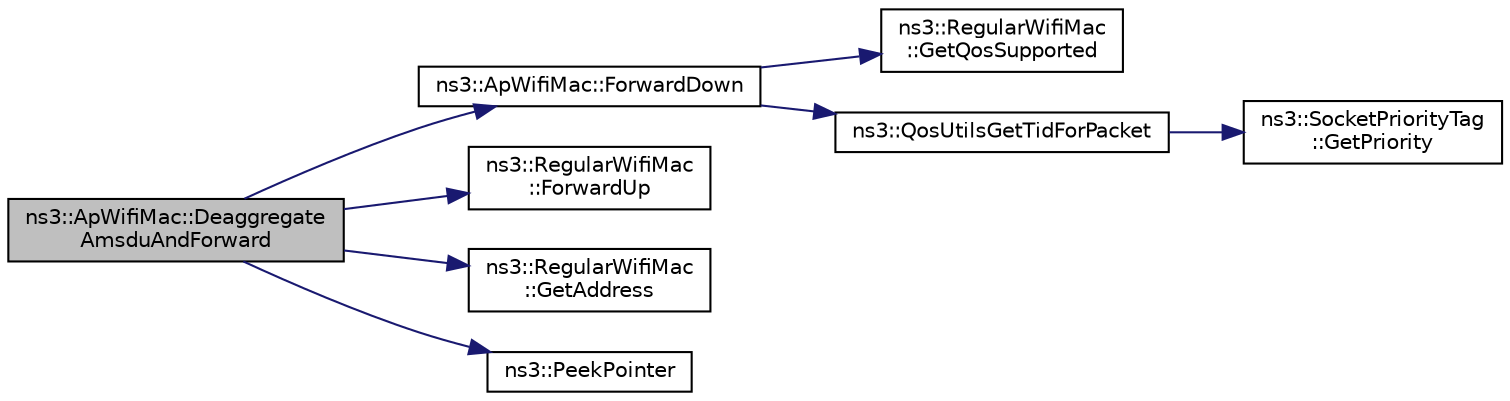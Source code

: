 digraph "ns3::ApWifiMac::DeaggregateAmsduAndForward"
{
 // LATEX_PDF_SIZE
  edge [fontname="Helvetica",fontsize="10",labelfontname="Helvetica",labelfontsize="10"];
  node [fontname="Helvetica",fontsize="10",shape=record];
  rankdir="LR";
  Node1 [label="ns3::ApWifiMac::Deaggregate\lAmsduAndForward",height=0.2,width=0.4,color="black", fillcolor="grey75", style="filled", fontcolor="black",tooltip="This method is called to de-aggregate an A-MSDU and forward the constituent packets up the stack."];
  Node1 -> Node2 [color="midnightblue",fontsize="10",style="solid",fontname="Helvetica"];
  Node2 [label="ns3::ApWifiMac::ForwardDown",height=0.2,width=0.4,color="black", fillcolor="white", style="filled",URL="$classns3_1_1_ap_wifi_mac.html#ae182dec24a6e7fa1b2f2cc1d0d732465",tooltip="Forward the packet down to DCF/EDCAF (enqueue the packet)."];
  Node2 -> Node3 [color="midnightblue",fontsize="10",style="solid",fontname="Helvetica"];
  Node3 [label="ns3::RegularWifiMac\l::GetQosSupported",height=0.2,width=0.4,color="black", fillcolor="white", style="filled",URL="$classns3_1_1_regular_wifi_mac.html#a23b58c52d462e580bd814db6d8af3fd0",tooltip="Return whether the device supports QoS."];
  Node2 -> Node4 [color="midnightblue",fontsize="10",style="solid",fontname="Helvetica"];
  Node4 [label="ns3::QosUtilsGetTidForPacket",height=0.2,width=0.4,color="black", fillcolor="white", style="filled",URL="$group__wifi.html#gaa7ad20082f78b63633d0557d24927150",tooltip="If a QoS tag is attached to the packet, returns a value < 8."];
  Node4 -> Node5 [color="midnightblue",fontsize="10",style="solid",fontname="Helvetica"];
  Node5 [label="ns3::SocketPriorityTag\l::GetPriority",height=0.2,width=0.4,color="black", fillcolor="white", style="filled",URL="$classns3_1_1_socket_priority_tag.html#a1d256d4ad07bc839ae401bd64f9d8420",tooltip="Get the tag's priority."];
  Node1 -> Node6 [color="midnightblue",fontsize="10",style="solid",fontname="Helvetica"];
  Node6 [label="ns3::RegularWifiMac\l::ForwardUp",height=0.2,width=0.4,color="black", fillcolor="white", style="filled",URL="$classns3_1_1_regular_wifi_mac.html#aee6bc423d8f5227e3bf96e9e6a58ca76",tooltip="Forward the packet up to the device."];
  Node1 -> Node7 [color="midnightblue",fontsize="10",style="solid",fontname="Helvetica"];
  Node7 [label="ns3::RegularWifiMac\l::GetAddress",height=0.2,width=0.4,color="black", fillcolor="white", style="filled",URL="$classns3_1_1_regular_wifi_mac.html#aec7ede7cc93b6ec04d447b1649ab27e8",tooltip=" "];
  Node1 -> Node8 [color="midnightblue",fontsize="10",style="solid",fontname="Helvetica"];
  Node8 [label="ns3::PeekPointer",height=0.2,width=0.4,color="black", fillcolor="white", style="filled",URL="$namespacens3.html#af2a7557fe9afdd98d8f6f8f6e412cf5a",tooltip=" "];
}
